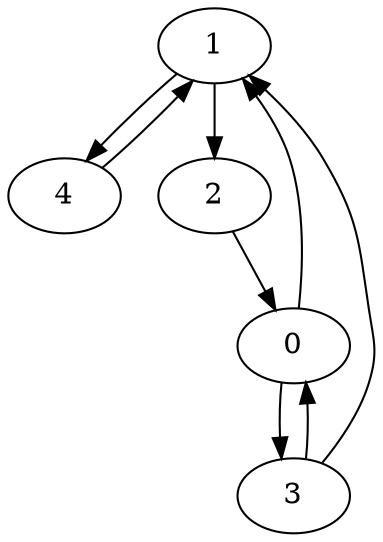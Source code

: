 digraph {
    1;
    4;
    0;
    3;
    2;
    3 -> 0;
    2 -> 0;
    1 -> 2;
    3 -> 1;
    0 -> 1;
    4 -> 1;
    1 -> 4;
    0 -> 3;
}